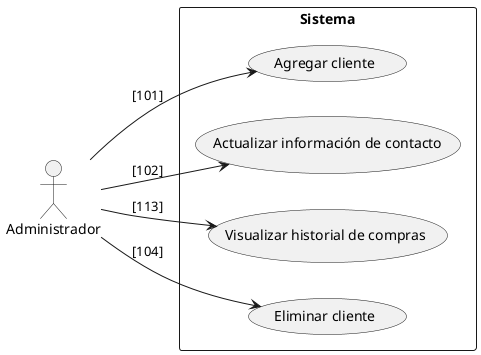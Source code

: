 @startuml
left to right direction
actor Administrador as Admin
rectangle Sistema {
  Admin --> (Agregar cliente) : [101]
  Admin --> (Actualizar información de contacto) : [102]
  Admin --> (Visualizar historial de compras) : [113]
  Admin --> (Eliminar cliente) : [104]
}
@enduml


